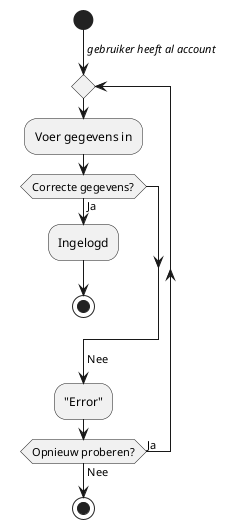 @startuml activity diagram
start
->//gebruiker heeft al account//;
repeat
    :Voer gegevens in;
        if (Correcte gegevens?) then(Ja)
            :Ingelogd;
            stop
        endif
        ->Nee;
        :"Error";
repeat while (Opnieuw proberen?) is (Ja) not (Nee)
stop
@enduml